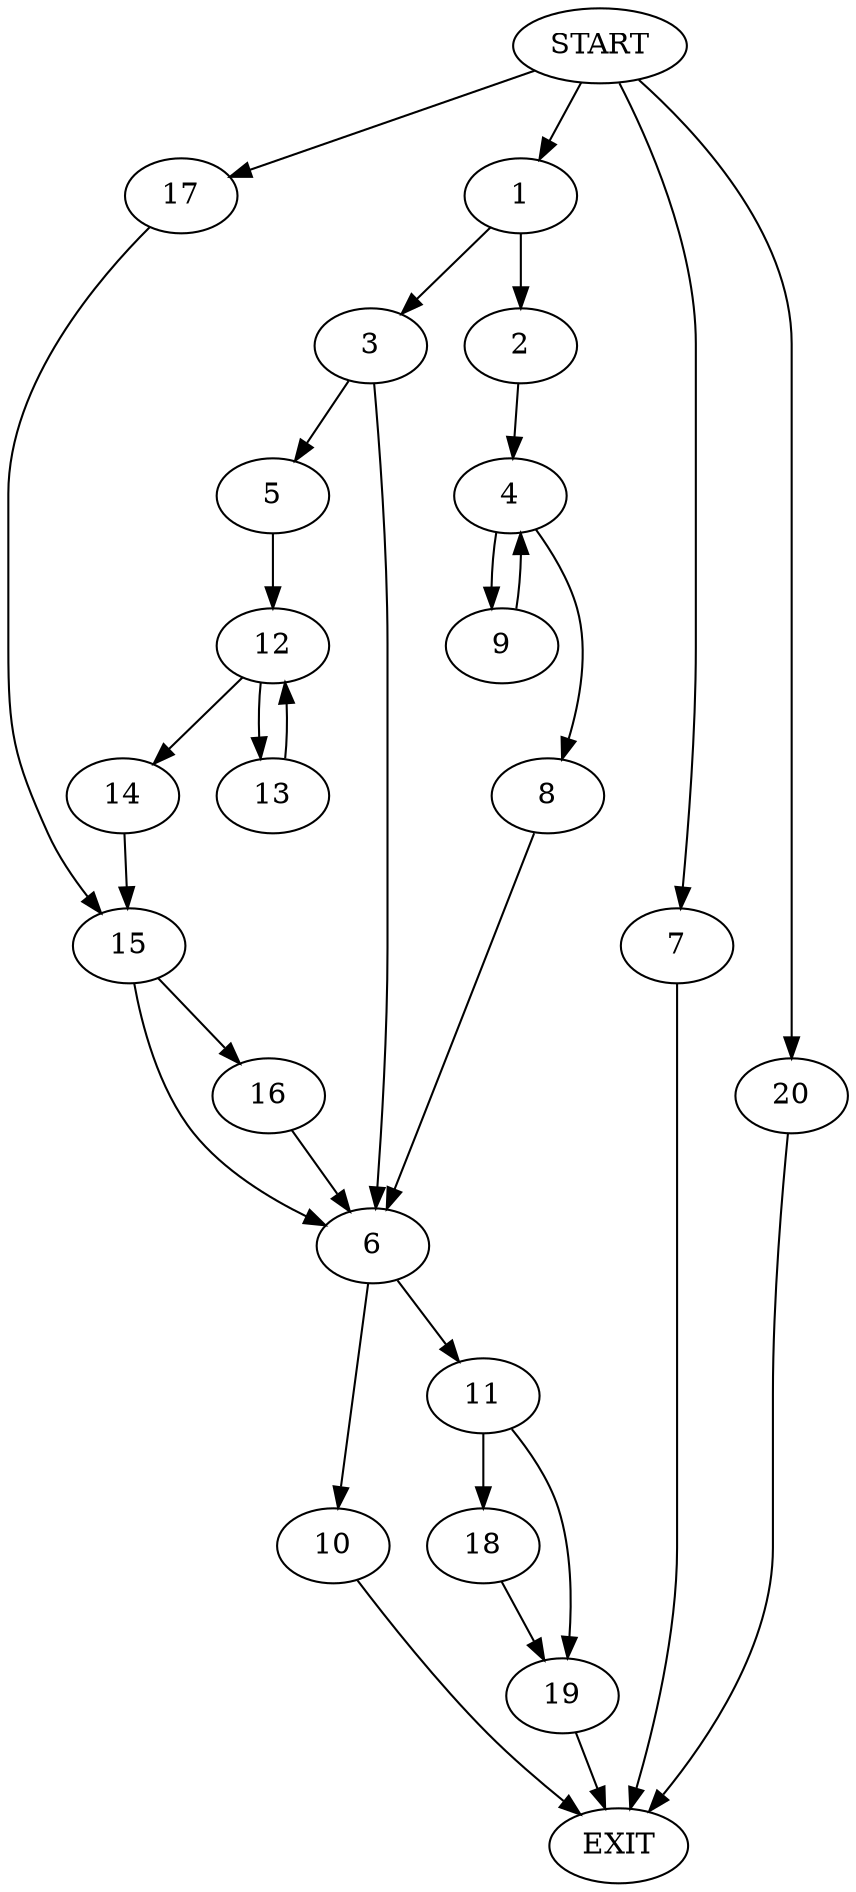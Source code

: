 digraph {
0 [label="START"]
21 [label="EXIT"]
0 -> 1
1 -> 2
1 -> 3
2 -> 4
3 -> 5
3 -> 6
0 -> 7
7 -> 21
4 -> 8
4 -> 9
8 -> 6
9 -> 4
6 -> 10
6 -> 11
5 -> 12
12 -> 13
12 -> 14
14 -> 15
13 -> 12
15 -> 16
15 -> 6
0 -> 17
17 -> 15
16 -> 6
11 -> 18
11 -> 19
10 -> 21
0 -> 20
20 -> 21
19 -> 21
18 -> 19
}
